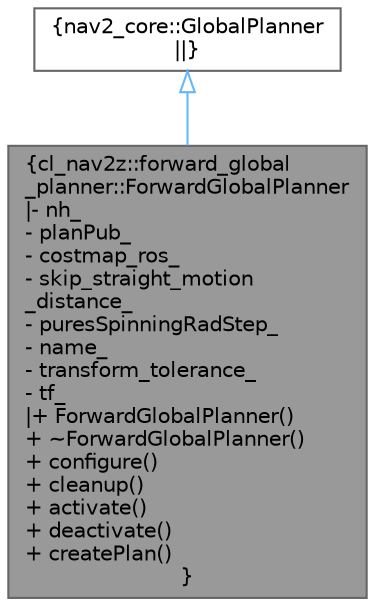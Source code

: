 digraph "cl_nav2z::forward_global_planner::ForwardGlobalPlanner"
{
 // LATEX_PDF_SIZE
  bgcolor="transparent";
  edge [fontname=Helvetica,fontsize=10,labelfontname=Helvetica,labelfontsize=10];
  node [fontname=Helvetica,fontsize=10,shape=box,height=0.2,width=0.4];
  Node1 [label="{cl_nav2z::forward_global\l_planner::ForwardGlobalPlanner\n|- nh_\l- planPub_\l- costmap_ros_\l- skip_straight_motion\l_distance_\l- puresSpinningRadStep_\l- name_\l- transform_tolerance_\l- tf_\l|+ ForwardGlobalPlanner()\l+ ~ForwardGlobalPlanner()\l+ configure()\l+ cleanup()\l+ activate()\l+ deactivate()\l+ createPlan()\l}",height=0.2,width=0.4,color="gray40", fillcolor="grey60", style="filled", fontcolor="black",tooltip=" "];
  Node2 -> Node1 [dir="back",color="steelblue1",style="solid",arrowtail="onormal"];
  Node2 [label="{nav2_core::GlobalPlanner\n||}",height=0.2,width=0.4,color="gray40", fillcolor="white", style="filled",tooltip=" "];
}
